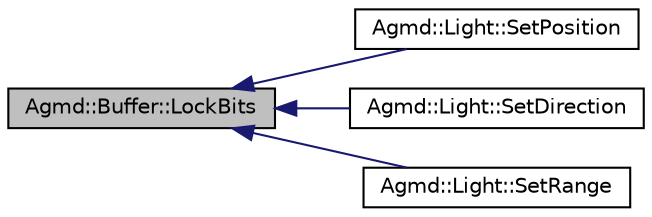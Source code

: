 digraph "Agmd::Buffer::LockBits"
{
  edge [fontname="Helvetica",fontsize="10",labelfontname="Helvetica",labelfontsize="10"];
  node [fontname="Helvetica",fontsize="10",shape=record];
  rankdir="LR";
  Node1 [label="Agmd::Buffer::LockBits",height=0.2,width=0.4,color="black", fillcolor="grey75", style="filled" fontcolor="black"];
  Node1 -> Node2 [dir="back",color="midnightblue",fontsize="10",style="solid",fontname="Helvetica"];
  Node2 [label="Agmd::Light::SetPosition",height=0.2,width=0.4,color="black", fillcolor="white", style="filled",URL="$class_agmd_1_1_light.html#a19952c0f2db3523eab90f33d3fa79a1f"];
  Node1 -> Node3 [dir="back",color="midnightblue",fontsize="10",style="solid",fontname="Helvetica"];
  Node3 [label="Agmd::Light::SetDirection",height=0.2,width=0.4,color="black", fillcolor="white", style="filled",URL="$class_agmd_1_1_light.html#a9a6e84c576d06fafb67e67cc46d8de41"];
  Node1 -> Node4 [dir="back",color="midnightblue",fontsize="10",style="solid",fontname="Helvetica"];
  Node4 [label="Agmd::Light::SetRange",height=0.2,width=0.4,color="black", fillcolor="white", style="filled",URL="$class_agmd_1_1_light.html#aa2c99bc875ea259730ff5a114d471de0"];
}
